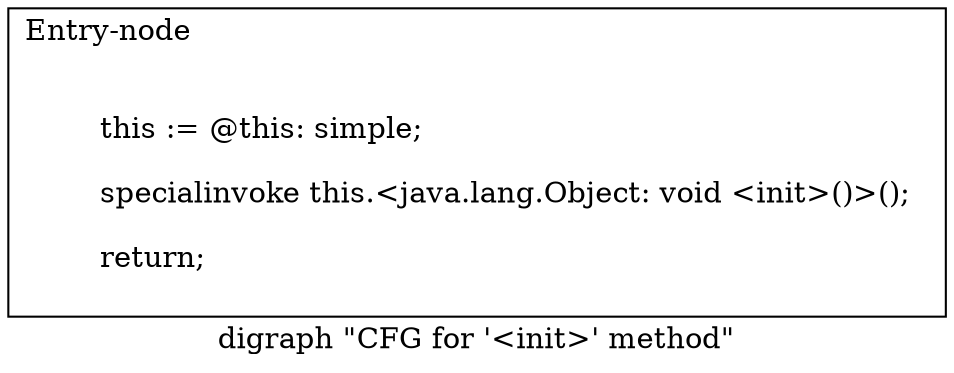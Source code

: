 digraph "CFG for '<init>' method" {
	label="digraph \"CFG for '<init>' method\""; 
	"Entry-node" [shape=box, color=black, label="Entry-node\l\l
	this := @this: simple;  \l
	specialinvoke this.<java.lang.Object: void <init>()>();  \l
	return;  \l
"];

}

